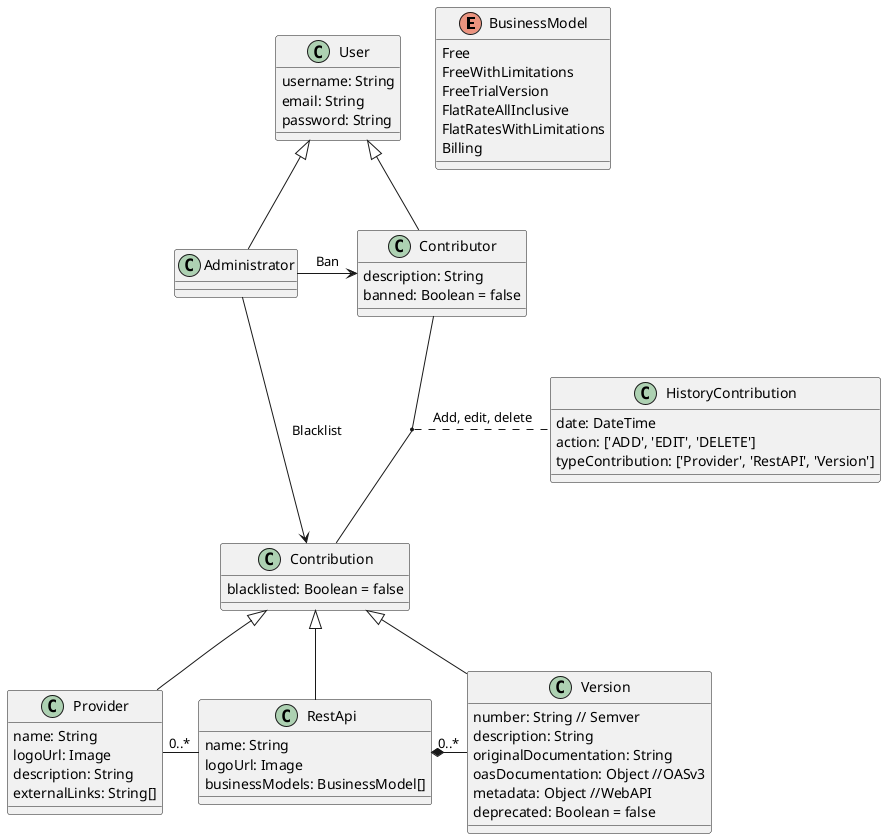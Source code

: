 @startuml "DC APIs Repositorio"
enum BusinessModel {
    Free
    FreeWithLimitations
    FreeTrialVersion
    FlatRateAllInclusive
    FlatRatesWithLimitations
    Billing
}

class Provider {
    name: String
    logoUrl: Image
    description: String
    externalLinks: String[]
}

class RestApi {
   name: String
   logoUrl: Image
   businessModels: BusinessModel[]
}

class Version {
    number: String // Semver
    description: String
    originalDocumentation: String
    oasDocumentation: Object //OASv3
    metadata: Object //WebAPI
    deprecated: Boolean = false
}

class User {
    username: String
    email: String
    password: String
}

class Contributor {
    description: String
    banned: Boolean = false
}

class Administrator {

}

class Contribution {
    blacklisted: Boolean = false
}

class HistoryContribution {
    date: DateTime
    action: ['ADD', 'EDIT', 'DELETE']
    typeContribution: ['Provider', 'RestAPI', 'Version']
}

RestApi *-right- "0..*" Version
Provider -right- "0..*" RestApi
User <|-- Administrator
User <|-- Contributor
Administrator --> Contribution: Blacklist
Administrator -right-> Contributor: Ban
(Contributor,Contribution) .. HistoryContribution: Add, edit, delete
Contribution <|-- Provider
Contribution <|-- RestApi
Contribution <|-- Version

@enduml